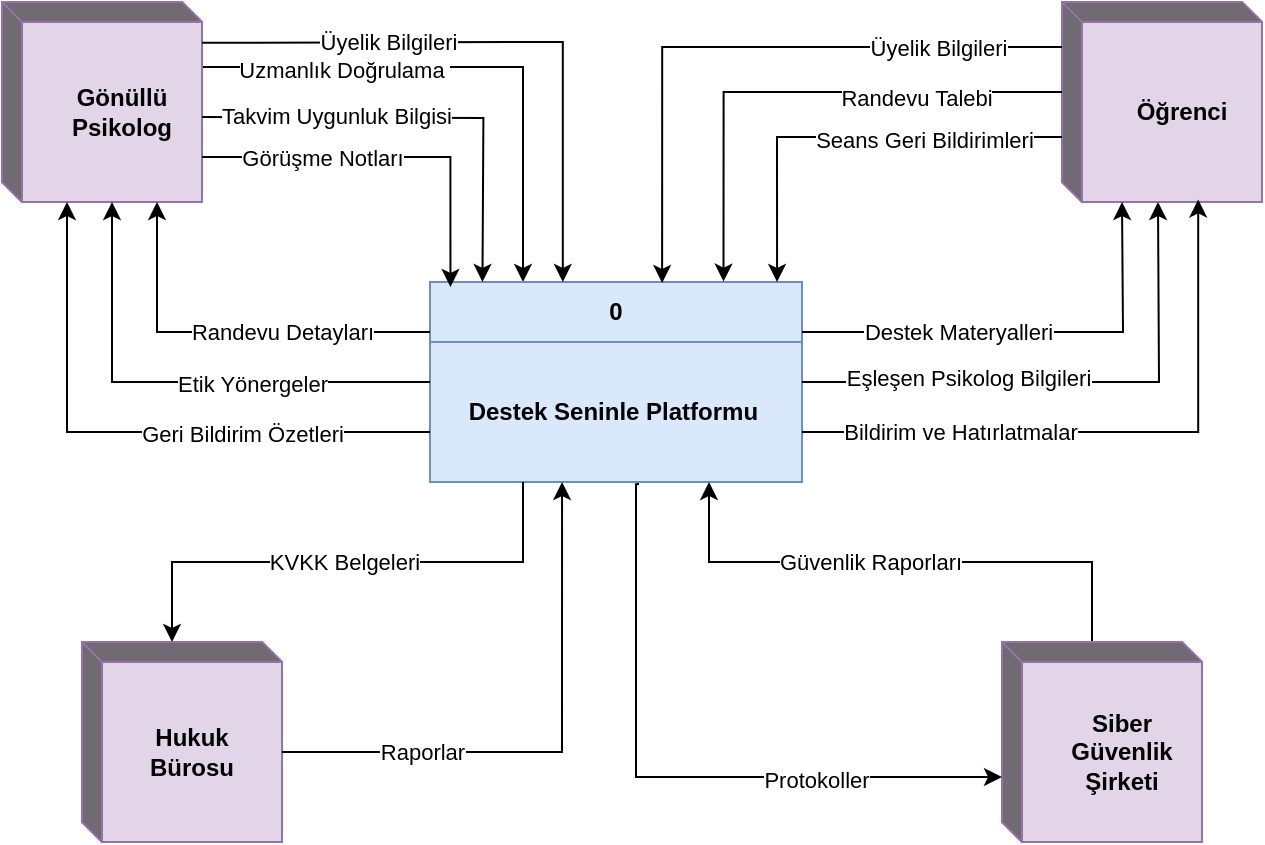 <mxfile version="27.0.6">
  <diagram name="Sayfa -1" id="qenLAnq7h8Q5mnT1IvxP">
    <mxGraphModel dx="1281" dy="596" grid="1" gridSize="10" guides="1" tooltips="1" connect="1" arrows="1" fold="1" page="1" pageScale="1" pageWidth="827" pageHeight="1169" math="0" shadow="0">
      <root>
        <mxCell id="0" />
        <mxCell id="1" parent="0" />
        <mxCell id="hk8zr_CkStqo5Bmy0JF--28" style="edgeStyle=orthogonalEdgeStyle;rounded=0;orthogonalLoop=1;jettySize=auto;html=1;exitX=0;exitY=0;exitDx=100;exitDy=32.5;exitPerimeter=0;entryX=0.25;entryY=0;entryDx=0;entryDy=0;" parent="1" source="NSBXTQlHqCT6QRBFdQ_k-1" target="NSBXTQlHqCT6QRBFdQ_k-19" edge="1">
          <mxGeometry relative="1" as="geometry" />
        </mxCell>
        <mxCell id="hk8zr_CkStqo5Bmy0JF--29" value="Uzmanlık Doğrulama&amp;nbsp;" style="edgeLabel;html=1;align=center;verticalAlign=middle;resizable=0;points=[];" parent="hk8zr_CkStqo5Bmy0JF--28" vertex="1" connectable="0">
          <mxGeometry x="-0.714" y="-1" relative="1" as="geometry">
            <mxPoint x="32" as="offset" />
          </mxGeometry>
        </mxCell>
        <mxCell id="NSBXTQlHqCT6QRBFdQ_k-1" value="" style="html=1;dashed=0;whiteSpace=wrap;shape=mxgraph.dfd.externalEntity;fillColor=#e1d5e7;strokeColor=#9673a6;" parent="1" vertex="1">
          <mxGeometry x="80" y="40" width="100" height="100" as="geometry" />
        </mxCell>
        <mxCell id="NSBXTQlHqCT6QRBFdQ_k-11" value="&lt;b&gt;Gönüllü Psikolog&lt;/b&gt;" style="text;html=1;strokeColor=none;fillColor=none;align=center;verticalAlign=middle;whiteSpace=wrap;rounded=0;" parent="NSBXTQlHqCT6QRBFdQ_k-1" vertex="1">
          <mxGeometry x="30" y="40" width="60" height="30" as="geometry" />
        </mxCell>
        <mxCell id="NSBXTQlHqCT6QRBFdQ_k-3" value="" style="html=1;dashed=0;whiteSpace=wrap;shape=mxgraph.dfd.externalEntity;fillColor=#e1d5e7;strokeColor=#9673a6;" parent="1" vertex="1">
          <mxGeometry x="120" y="360" width="100" height="100" as="geometry" />
        </mxCell>
        <mxCell id="NSBXTQlHqCT6QRBFdQ_k-9" value="" style="html=1;dashed=0;whiteSpace=wrap;shape=mxgraph.dfd.externalEntity;fillColor=#e1d5e7;strokeColor=#9673a6;" parent="1" vertex="1">
          <mxGeometry x="610" y="40" width="100" height="100" as="geometry" />
        </mxCell>
        <mxCell id="NSBXTQlHqCT6QRBFdQ_k-12" value="&lt;b&gt;Öğrenci&lt;/b&gt;" style="text;html=1;strokeColor=none;fillColor=none;align=center;verticalAlign=middle;whiteSpace=wrap;rounded=0;" parent="NSBXTQlHqCT6QRBFdQ_k-9" vertex="1">
          <mxGeometry x="29.996" y="39.996" width="60" height="30" as="geometry" />
        </mxCell>
        <mxCell id="NSBXTQlHqCT6QRBFdQ_k-19" value="&lt;b&gt;0&lt;/b&gt;" style="swimlane;fontStyle=0;childLayout=stackLayout;horizontal=1;startSize=30;horizontalStack=0;resizeParent=1;resizeParentMax=0;resizeLast=0;collapsible=1;marginBottom=0;whiteSpace=wrap;html=1;fillColor=#dae8fc;strokeColor=#6c8ebf;" parent="1" vertex="1">
          <mxGeometry x="294" y="180" width="186" height="100" as="geometry" />
        </mxCell>
        <mxCell id="NSBXTQlHqCT6QRBFdQ_k-20" value="&lt;b&gt;&amp;nbsp; &amp;nbsp; Destek Seninle Platformu&lt;/b&gt;" style="text;strokeColor=#6c8ebf;fillColor=#dae8fc;align=left;verticalAlign=middle;spacingLeft=4;spacingRight=4;overflow=hidden;points=[[0,0.5],[1,0.5]];portConstraint=eastwest;rotatable=0;whiteSpace=wrap;html=1;" parent="NSBXTQlHqCT6QRBFdQ_k-19" vertex="1">
          <mxGeometry y="30" width="186" height="70" as="geometry" />
        </mxCell>
        <mxCell id="NSBXTQlHqCT6QRBFdQ_k-23" value="" style="endArrow=classic;html=1;rounded=0;exitX=0.996;exitY=0.204;exitDx=0;exitDy=0;exitPerimeter=0;" parent="1" edge="1">
          <mxGeometry relative="1" as="geometry">
            <mxPoint x="180.0" y="60.4" as="sourcePoint" />
            <mxPoint x="360.4" y="180" as="targetPoint" />
            <Array as="points">
              <mxPoint x="340.4" y="60" />
              <mxPoint x="360.4" y="60" />
            </Array>
          </mxGeometry>
        </mxCell>
        <mxCell id="NSBXTQlHqCT6QRBFdQ_k-24" value="Üyelik Bilgileri" style="edgeLabel;resizable=0;html=1;align=center;verticalAlign=middle;" parent="NSBXTQlHqCT6QRBFdQ_k-23" connectable="0" vertex="1">
          <mxGeometry relative="1" as="geometry">
            <mxPoint x="-57" as="offset" />
          </mxGeometry>
        </mxCell>
        <mxCell id="hk8zr_CkStqo5Bmy0JF--9" style="edgeStyle=orthogonalEdgeStyle;rounded=0;orthogonalLoop=1;jettySize=auto;html=1;exitX=0;exitY=0;exitDx=0;exitDy=45;exitPerimeter=0;entryX=0.789;entryY=-0.002;entryDx=0;entryDy=0;entryPerimeter=0;" parent="1" source="NSBXTQlHqCT6QRBFdQ_k-9" target="NSBXTQlHqCT6QRBFdQ_k-19" edge="1">
          <mxGeometry relative="1" as="geometry" />
        </mxCell>
        <mxCell id="hk8zr_CkStqo5Bmy0JF--13" value="Randevu Talebi" style="edgeLabel;html=1;align=center;verticalAlign=middle;resizable=0;points=[];" parent="hk8zr_CkStqo5Bmy0JF--9" vertex="1" connectable="0">
          <mxGeometry x="-0.446" y="3" relative="1" as="geometry">
            <mxPoint as="offset" />
          </mxGeometry>
        </mxCell>
        <mxCell id="hk8zr_CkStqo5Bmy0JF--14" style="edgeStyle=orthogonalEdgeStyle;rounded=0;orthogonalLoop=1;jettySize=auto;html=1;exitX=0;exitY=0;exitDx=0;exitDy=22.5;exitPerimeter=0;entryX=0.624;entryY=0.005;entryDx=0;entryDy=0;entryPerimeter=0;" parent="1" source="NSBXTQlHqCT6QRBFdQ_k-9" target="NSBXTQlHqCT6QRBFdQ_k-19" edge="1">
          <mxGeometry relative="1" as="geometry" />
        </mxCell>
        <mxCell id="hk8zr_CkStqo5Bmy0JF--15" value="Üyelik Bilgileri" style="edgeLabel;html=1;align=center;verticalAlign=middle;resizable=0;points=[];" parent="hk8zr_CkStqo5Bmy0JF--14" vertex="1" connectable="0">
          <mxGeometry x="-0.611" relative="1" as="geometry">
            <mxPoint as="offset" />
          </mxGeometry>
        </mxCell>
        <mxCell id="hk8zr_CkStqo5Bmy0JF--44" style="edgeStyle=orthogonalEdgeStyle;rounded=0;orthogonalLoop=1;jettySize=auto;html=1;exitX=0;exitY=0;exitDx=45;exitDy=0;exitPerimeter=0;entryX=0.75;entryY=1;entryDx=0;entryDy=0;" parent="1" source="hk8zr_CkStqo5Bmy0JF--16" target="NSBXTQlHqCT6QRBFdQ_k-19" edge="1">
          <mxGeometry relative="1" as="geometry" />
        </mxCell>
        <mxCell id="hk8zr_CkStqo5Bmy0JF--45" value="Güvenlik Raporları" style="edgeLabel;html=1;align=center;verticalAlign=middle;resizable=0;points=[];" parent="hk8zr_CkStqo5Bmy0JF--44" vertex="1" connectable="0">
          <mxGeometry x="0.112" relative="1" as="geometry">
            <mxPoint as="offset" />
          </mxGeometry>
        </mxCell>
        <mxCell id="hk8zr_CkStqo5Bmy0JF--16" value="" style="html=1;dashed=0;whiteSpace=wrap;shape=mxgraph.dfd.externalEntity;fillColor=#e1d5e7;strokeColor=#9673a6;" parent="1" vertex="1">
          <mxGeometry x="580" y="360" width="100" height="100" as="geometry" />
        </mxCell>
        <mxCell id="hk8zr_CkStqo5Bmy0JF--18" style="edgeStyle=orthogonalEdgeStyle;rounded=0;orthogonalLoop=1;jettySize=auto;html=1;exitX=0;exitY=0;exitDx=0;exitDy=67.5;exitPerimeter=0;entryX=0.933;entryY=0;entryDx=0;entryDy=0;entryPerimeter=0;" parent="1" source="NSBXTQlHqCT6QRBFdQ_k-9" target="NSBXTQlHqCT6QRBFdQ_k-19" edge="1">
          <mxGeometry relative="1" as="geometry" />
        </mxCell>
        <mxCell id="hk8zr_CkStqo5Bmy0JF--19" value="Seans Geri Bildirimleri" style="edgeLabel;html=1;align=center;verticalAlign=middle;resizable=0;points=[];" parent="hk8zr_CkStqo5Bmy0JF--18" vertex="1" connectable="0">
          <mxGeometry x="-0.277" y="1" relative="1" as="geometry">
            <mxPoint x="8" as="offset" />
          </mxGeometry>
        </mxCell>
        <mxCell id="hk8zr_CkStqo5Bmy0JF--20" style="edgeStyle=orthogonalEdgeStyle;rounded=0;orthogonalLoop=1;jettySize=auto;html=1;exitX=1;exitY=0.25;exitDx=0;exitDy=0;" parent="1" source="NSBXTQlHqCT6QRBFdQ_k-19" edge="1">
          <mxGeometry relative="1" as="geometry">
            <mxPoint x="640" y="140" as="targetPoint" />
          </mxGeometry>
        </mxCell>
        <mxCell id="hk8zr_CkStqo5Bmy0JF--21" value="Destek Materyalleri" style="edgeLabel;html=1;align=center;verticalAlign=middle;resizable=0;points=[];" parent="hk8zr_CkStqo5Bmy0JF--20" vertex="1" connectable="0">
          <mxGeometry x="-0.459" relative="1" as="geometry">
            <mxPoint x="17" as="offset" />
          </mxGeometry>
        </mxCell>
        <mxCell id="hk8zr_CkStqo5Bmy0JF--22" style="edgeStyle=orthogonalEdgeStyle;rounded=0;orthogonalLoop=1;jettySize=auto;html=1;exitX=1;exitY=0.5;exitDx=0;exitDy=0;" parent="1" source="NSBXTQlHqCT6QRBFdQ_k-19" edge="1">
          <mxGeometry relative="1" as="geometry">
            <mxPoint x="658" y="140" as="targetPoint" />
          </mxGeometry>
        </mxCell>
        <mxCell id="hk8zr_CkStqo5Bmy0JF--24" value="Eşleşen Psikolog Bilgileri" style="edgeLabel;html=1;align=center;verticalAlign=middle;resizable=0;points=[];" parent="hk8zr_CkStqo5Bmy0JF--22" vertex="1" connectable="0">
          <mxGeometry x="-0.385" y="2" relative="1" as="geometry">
            <mxPoint as="offset" />
          </mxGeometry>
        </mxCell>
        <mxCell id="hk8zr_CkStqo5Bmy0JF--25" style="edgeStyle=orthogonalEdgeStyle;rounded=0;orthogonalLoop=1;jettySize=auto;html=1;exitX=1;exitY=0.75;exitDx=0;exitDy=0;entryX=0.681;entryY=0.987;entryDx=0;entryDy=0;entryPerimeter=0;" parent="1" source="NSBXTQlHqCT6QRBFdQ_k-19" target="NSBXTQlHqCT6QRBFdQ_k-9" edge="1">
          <mxGeometry relative="1" as="geometry" />
        </mxCell>
        <mxCell id="hk8zr_CkStqo5Bmy0JF--26" value="Bildirim ve Hatırlatmalar" style="edgeLabel;html=1;align=center;verticalAlign=middle;resizable=0;points=[];" parent="hk8zr_CkStqo5Bmy0JF--25" vertex="1" connectable="0">
          <mxGeometry x="-0.502" relative="1" as="geometry">
            <mxPoint as="offset" />
          </mxGeometry>
        </mxCell>
        <mxCell id="hk8zr_CkStqo5Bmy0JF--30" style="edgeStyle=orthogonalEdgeStyle;rounded=0;orthogonalLoop=1;jettySize=auto;html=1;exitX=0;exitY=0;exitDx=100;exitDy=55;exitPerimeter=0;entryX=0.141;entryY=-0.025;entryDx=0;entryDy=0;entryPerimeter=0;" parent="1" edge="1">
          <mxGeometry relative="1" as="geometry">
            <mxPoint x="180" y="97.5" as="sourcePoint" />
            <mxPoint x="320.226" y="180" as="targetPoint" />
          </mxGeometry>
        </mxCell>
        <mxCell id="hk8zr_CkStqo5Bmy0JF--32" value="Takvim Uygunluk Bilgisi" style="edgeLabel;html=1;align=center;verticalAlign=middle;resizable=0;points=[];" parent="hk8zr_CkStqo5Bmy0JF--30" vertex="1" connectable="0">
          <mxGeometry x="-0.401" y="1" relative="1" as="geometry">
            <mxPoint as="offset" />
          </mxGeometry>
        </mxCell>
        <mxCell id="hk8zr_CkStqo5Bmy0JF--33" style="edgeStyle=orthogonalEdgeStyle;rounded=0;orthogonalLoop=1;jettySize=auto;html=1;exitX=0;exitY=0;exitDx=100;exitDy=77.5;exitPerimeter=0;entryX=0.055;entryY=0.025;entryDx=0;entryDy=0;entryPerimeter=0;" parent="1" source="NSBXTQlHqCT6QRBFdQ_k-1" target="NSBXTQlHqCT6QRBFdQ_k-19" edge="1">
          <mxGeometry relative="1" as="geometry" />
        </mxCell>
        <mxCell id="hk8zr_CkStqo5Bmy0JF--34" value="Görüşme Notları" style="edgeLabel;html=1;align=center;verticalAlign=middle;resizable=0;points=[];" parent="hk8zr_CkStqo5Bmy0JF--33" vertex="1" connectable="0">
          <mxGeometry x="-0.462" relative="1" as="geometry">
            <mxPoint x="9" as="offset" />
          </mxGeometry>
        </mxCell>
        <mxCell id="hk8zr_CkStqo5Bmy0JF--35" style="edgeStyle=orthogonalEdgeStyle;rounded=0;orthogonalLoop=1;jettySize=auto;html=1;exitX=0;exitY=0.25;exitDx=0;exitDy=0;entryX=0;entryY=0;entryDx=77.5;entryDy=100;entryPerimeter=0;" parent="1" source="NSBXTQlHqCT6QRBFdQ_k-19" target="NSBXTQlHqCT6QRBFdQ_k-1" edge="1">
          <mxGeometry relative="1" as="geometry" />
        </mxCell>
        <mxCell id="hk8zr_CkStqo5Bmy0JF--36" value="Randevu Detayları" style="edgeLabel;html=1;align=center;verticalAlign=middle;resizable=0;points=[];" parent="hk8zr_CkStqo5Bmy0JF--35" vertex="1" connectable="0">
          <mxGeometry x="-0.186" relative="1" as="geometry">
            <mxPoint x="8" as="offset" />
          </mxGeometry>
        </mxCell>
        <mxCell id="hk8zr_CkStqo5Bmy0JF--37" style="edgeStyle=orthogonalEdgeStyle;rounded=0;orthogonalLoop=1;jettySize=auto;html=1;exitX=0;exitY=0.5;exitDx=0;exitDy=0;entryX=0;entryY=0;entryDx=55;entryDy=100;entryPerimeter=0;" parent="1" source="NSBXTQlHqCT6QRBFdQ_k-19" target="NSBXTQlHqCT6QRBFdQ_k-1" edge="1">
          <mxGeometry relative="1" as="geometry" />
        </mxCell>
        <mxCell id="hk8zr_CkStqo5Bmy0JF--38" value="Etik Yönergeler" style="edgeLabel;html=1;align=center;verticalAlign=middle;resizable=0;points=[];" parent="hk8zr_CkStqo5Bmy0JF--37" vertex="1" connectable="0">
          <mxGeometry x="-0.282" y="1" relative="1" as="geometry">
            <mxPoint as="offset" />
          </mxGeometry>
        </mxCell>
        <mxCell id="hk8zr_CkStqo5Bmy0JF--39" style="edgeStyle=orthogonalEdgeStyle;rounded=0;orthogonalLoop=1;jettySize=auto;html=1;exitX=0;exitY=0.75;exitDx=0;exitDy=0;entryX=0;entryY=0;entryDx=32.5;entryDy=100;entryPerimeter=0;" parent="1" source="NSBXTQlHqCT6QRBFdQ_k-19" target="NSBXTQlHqCT6QRBFdQ_k-1" edge="1">
          <mxGeometry relative="1" as="geometry" />
        </mxCell>
        <mxCell id="hk8zr_CkStqo5Bmy0JF--40" value="Geri Bildirim Özetleri" style="edgeLabel;html=1;align=center;verticalAlign=middle;resizable=0;points=[];" parent="hk8zr_CkStqo5Bmy0JF--39" vertex="1" connectable="0">
          <mxGeometry x="-0.262" y="1" relative="1" as="geometry">
            <mxPoint x="15" as="offset" />
          </mxGeometry>
        </mxCell>
        <mxCell id="hk8zr_CkStqo5Bmy0JF--41" style="edgeStyle=orthogonalEdgeStyle;rounded=0;orthogonalLoop=1;jettySize=auto;html=1;entryX=0;entryY=0;entryDx=0;entryDy=67.5;entryPerimeter=0;exitX=0.562;exitY=1.015;exitDx=0;exitDy=0;exitPerimeter=0;" parent="1" source="NSBXTQlHqCT6QRBFdQ_k-20" target="hk8zr_CkStqo5Bmy0JF--16" edge="1">
          <mxGeometry relative="1" as="geometry">
            <mxPoint x="397" y="350" as="sourcePoint" />
            <Array as="points">
              <mxPoint x="397" y="281" />
              <mxPoint x="397" y="427" />
            </Array>
          </mxGeometry>
        </mxCell>
        <mxCell id="hk8zr_CkStqo5Bmy0JF--42" value="Protokoller" style="edgeLabel;html=1;align=center;verticalAlign=middle;resizable=0;points=[];" parent="hk8zr_CkStqo5Bmy0JF--41" vertex="1" connectable="0">
          <mxGeometry x="0.437" y="-1" relative="1" as="geometry">
            <mxPoint as="offset" />
          </mxGeometry>
        </mxCell>
        <mxCell id="hk8zr_CkStqo5Bmy0JF--46" style="edgeStyle=orthogonalEdgeStyle;rounded=0;orthogonalLoop=1;jettySize=auto;html=1;exitX=0.25;exitY=1;exitDx=0;exitDy=0;entryX=0;entryY=0;entryDx=45;entryDy=0;entryPerimeter=0;" parent="1" source="NSBXTQlHqCT6QRBFdQ_k-19" target="NSBXTQlHqCT6QRBFdQ_k-3" edge="1">
          <mxGeometry relative="1" as="geometry" />
        </mxCell>
        <mxCell id="hk8zr_CkStqo5Bmy0JF--47" value="KVKK Belgeleri" style="edgeLabel;html=1;align=center;verticalAlign=middle;resizable=0;points=[];" parent="hk8zr_CkStqo5Bmy0JF--46" vertex="1" connectable="0">
          <mxGeometry x="0.014" relative="1" as="geometry">
            <mxPoint as="offset" />
          </mxGeometry>
        </mxCell>
        <mxCell id="hk8zr_CkStqo5Bmy0JF--50" style="edgeStyle=orthogonalEdgeStyle;rounded=0;orthogonalLoop=1;jettySize=auto;html=1;exitX=0;exitY=0;exitDx=100;exitDy=55;exitPerimeter=0;entryX=0.355;entryY=1;entryDx=0;entryDy=0;entryPerimeter=0;" parent="1" source="NSBXTQlHqCT6QRBFdQ_k-3" target="NSBXTQlHqCT6QRBFdQ_k-20" edge="1">
          <mxGeometry relative="1" as="geometry" />
        </mxCell>
        <mxCell id="hk8zr_CkStqo5Bmy0JF--51" value="Raporlar" style="edgeLabel;html=1;align=center;verticalAlign=middle;resizable=0;points=[];" parent="hk8zr_CkStqo5Bmy0JF--50" vertex="1" connectable="0">
          <mxGeometry x="-0.591" y="-1" relative="1" as="geometry">
            <mxPoint x="14" y="-1" as="offset" />
          </mxGeometry>
        </mxCell>
        <mxCell id="NSBXTQlHqCT6QRBFdQ_k-14" value="&lt;b&gt;Siber Güvenlik Şirketi&lt;/b&gt;" style="text;html=1;strokeColor=none;fillColor=none;align=center;verticalAlign=middle;whiteSpace=wrap;rounded=0;" parent="1" vertex="1">
          <mxGeometry x="610" y="400" width="60" height="30" as="geometry" />
        </mxCell>
        <mxCell id="hk8zr_CkStqo5Bmy0JF--17" value="&lt;b&gt;&amp;nbsp; &amp;nbsp; Hukuk&amp;nbsp; &amp;nbsp; &amp;nbsp;Bürosu&lt;/b&gt;" style="text;html=1;strokeColor=none;fillColor=none;align=center;verticalAlign=middle;whiteSpace=wrap;rounded=0;" parent="1" vertex="1">
          <mxGeometry x="140" y="400" width="60" height="30" as="geometry" />
        </mxCell>
      </root>
    </mxGraphModel>
  </diagram>
</mxfile>
